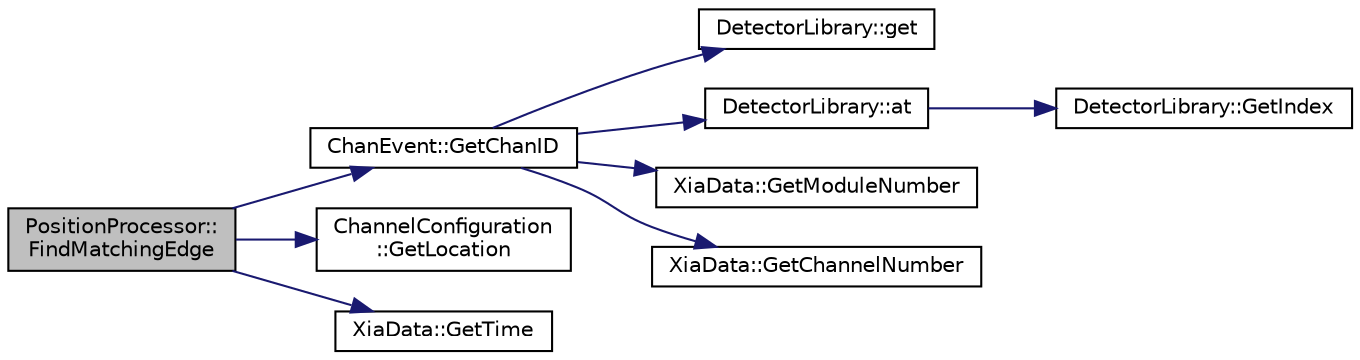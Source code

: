 digraph "PositionProcessor::FindMatchingEdge"
{
  edge [fontname="Helvetica",fontsize="10",labelfontname="Helvetica",labelfontsize="10"];
  node [fontname="Helvetica",fontsize="10",shape=record];
  rankdir="LR";
  Node1 [label="PositionProcessor::\lFindMatchingEdge",height=0.2,width=0.4,color="black", fillcolor="grey75", style="filled", fontcolor="black"];
  Node1 -> Node2 [color="midnightblue",fontsize="10",style="solid",fontname="Helvetica"];
  Node2 [label="ChanEvent::GetChanID",height=0.2,width=0.4,color="black", fillcolor="white", style="filled",URL="$d5/d91/class_chan_event.html#ac92976ab74eb43a72bf6e6e536f59496"];
  Node2 -> Node3 [color="midnightblue",fontsize="10",style="solid",fontname="Helvetica"];
  Node3 [label="DetectorLibrary::get",height=0.2,width=0.4,color="black", fillcolor="white", style="filled",URL="$dc/dbe/class_detector_library.html#a6ab3ff825daa8b607865086741bc9b2c"];
  Node2 -> Node4 [color="midnightblue",fontsize="10",style="solid",fontname="Helvetica"];
  Node4 [label="DetectorLibrary::at",height=0.2,width=0.4,color="black", fillcolor="white", style="filled",URL="$dc/dbe/class_detector_library.html#a7dc03a85fdd914647e3b4405524d8f02"];
  Node4 -> Node5 [color="midnightblue",fontsize="10",style="solid",fontname="Helvetica"];
  Node5 [label="DetectorLibrary::GetIndex",height=0.2,width=0.4,color="black", fillcolor="white", style="filled",URL="$dc/dbe/class_detector_library.html#a90877646fc3c5c845baa0ff3643335d4"];
  Node2 -> Node6 [color="midnightblue",fontsize="10",style="solid",fontname="Helvetica"];
  Node6 [label="XiaData::GetModuleNumber",height=0.2,width=0.4,color="black", fillcolor="white", style="filled",URL="$d2/ddd/class_xia_data.html#afcf7210c72022a696a926259d1c5ff84"];
  Node2 -> Node7 [color="midnightblue",fontsize="10",style="solid",fontname="Helvetica"];
  Node7 [label="XiaData::GetChannelNumber",height=0.2,width=0.4,color="black", fillcolor="white", style="filled",URL="$d2/ddd/class_xia_data.html#a34bf9ef6f8f1dee918da2be675e7767a"];
  Node1 -> Node8 [color="midnightblue",fontsize="10",style="solid",fontname="Helvetica"];
  Node8 [label="ChannelConfiguration\l::GetLocation",height=0.2,width=0.4,color="black", fillcolor="white", style="filled",URL="$d6/d20/class_channel_configuration.html#a63b0841b2af27b4d019b5f68097a5eef"];
  Node1 -> Node9 [color="midnightblue",fontsize="10",style="solid",fontname="Helvetica"];
  Node9 [label="XiaData::GetTime",height=0.2,width=0.4,color="black", fillcolor="white", style="filled",URL="$d2/ddd/class_xia_data.html#ac11c489cabed7180f6516d724d387a56"];
}
